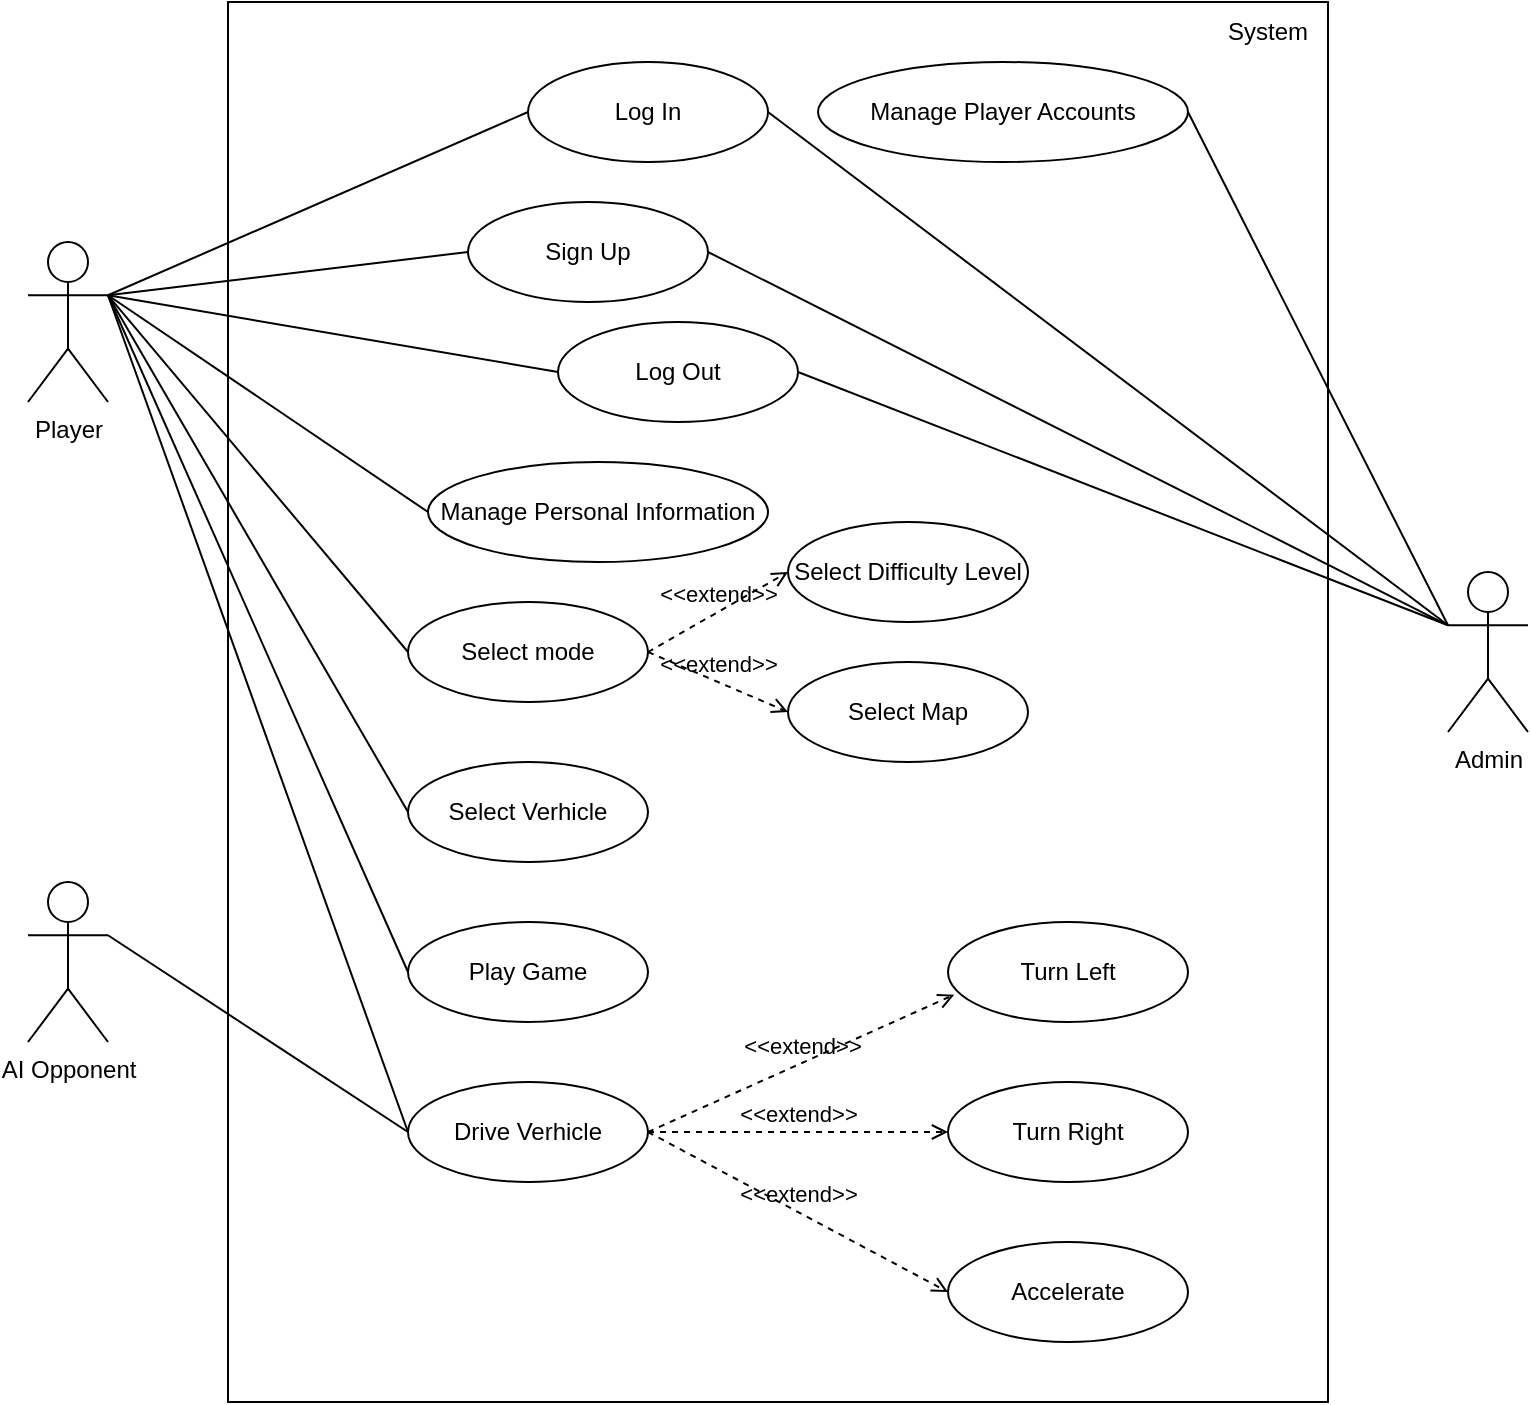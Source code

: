 <mxfile version="22.1.8" type="device">
  <diagram name="Page-1" id="JKAD8A5zQkZkKTpz77G4">
    <mxGraphModel dx="1037" dy="2249" grid="1" gridSize="10" guides="1" tooltips="1" connect="1" arrows="1" fold="1" page="1" pageScale="1" pageWidth="850" pageHeight="1100" math="0" shadow="0">
      <root>
        <mxCell id="0" />
        <mxCell id="1" parent="0" />
        <mxCell id="9R4JeA-Fv7_AUIsri1cz-4" value="" style="rounded=0;whiteSpace=wrap;html=1;" vertex="1" parent="1">
          <mxGeometry x="260" y="-210" width="550" height="700" as="geometry" />
        </mxCell>
        <mxCell id="9R4JeA-Fv7_AUIsri1cz-22" style="rounded=0;orthogonalLoop=1;jettySize=auto;html=1;entryX=0;entryY=0.5;entryDx=0;entryDy=0;endArrow=none;endFill=0;exitX=1;exitY=0.333;exitDx=0;exitDy=0;exitPerimeter=0;" edge="1" parent="1" source="9R4JeA-Fv7_AUIsri1cz-1" target="9R4JeA-Fv7_AUIsri1cz-11">
          <mxGeometry relative="1" as="geometry" />
        </mxCell>
        <mxCell id="9R4JeA-Fv7_AUIsri1cz-1" value="Player" style="shape=umlActor;verticalLabelPosition=bottom;verticalAlign=top;html=1;outlineConnect=0;" vertex="1" parent="1">
          <mxGeometry x="160" y="-90" width="40" height="80" as="geometry" />
        </mxCell>
        <mxCell id="9R4JeA-Fv7_AUIsri1cz-5" value="Log In" style="ellipse;whiteSpace=wrap;html=1;" vertex="1" parent="1">
          <mxGeometry x="410" y="-180" width="120" height="50" as="geometry" />
        </mxCell>
        <mxCell id="9R4JeA-Fv7_AUIsri1cz-6" value="Sign Up" style="ellipse;whiteSpace=wrap;html=1;" vertex="1" parent="1">
          <mxGeometry x="380" y="-110" width="120" height="50" as="geometry" />
        </mxCell>
        <mxCell id="9R4JeA-Fv7_AUIsri1cz-7" value="Log Out" style="ellipse;whiteSpace=wrap;html=1;" vertex="1" parent="1">
          <mxGeometry x="425" y="-50" width="120" height="50" as="geometry" />
        </mxCell>
        <mxCell id="9R4JeA-Fv7_AUIsri1cz-8" value="Select mode" style="ellipse;whiteSpace=wrap;html=1;" vertex="1" parent="1">
          <mxGeometry x="350" y="90" width="120" height="50" as="geometry" />
        </mxCell>
        <mxCell id="9R4JeA-Fv7_AUIsri1cz-9" value="Play Game" style="ellipse;whiteSpace=wrap;html=1;" vertex="1" parent="1">
          <mxGeometry x="350" y="250" width="120" height="50" as="geometry" />
        </mxCell>
        <mxCell id="9R4JeA-Fv7_AUIsri1cz-10" value="Manage Personal Information" style="ellipse;whiteSpace=wrap;html=1;" vertex="1" parent="1">
          <mxGeometry x="360" y="20" width="170" height="50" as="geometry" />
        </mxCell>
        <mxCell id="9R4JeA-Fv7_AUIsri1cz-11" value="Drive Verhicle" style="ellipse;whiteSpace=wrap;html=1;" vertex="1" parent="1">
          <mxGeometry x="350" y="330" width="120" height="50" as="geometry" />
        </mxCell>
        <mxCell id="9R4JeA-Fv7_AUIsri1cz-12" value="Select Difficulty Level" style="ellipse;whiteSpace=wrap;html=1;" vertex="1" parent="1">
          <mxGeometry x="540" y="50" width="120" height="50" as="geometry" />
        </mxCell>
        <mxCell id="9R4JeA-Fv7_AUIsri1cz-13" value="Select Verhicle" style="ellipse;whiteSpace=wrap;html=1;" vertex="1" parent="1">
          <mxGeometry x="350" y="170" width="120" height="50" as="geometry" />
        </mxCell>
        <mxCell id="9R4JeA-Fv7_AUIsri1cz-14" value="Turn Left" style="ellipse;whiteSpace=wrap;html=1;" vertex="1" parent="1">
          <mxGeometry x="620" y="250" width="120" height="50" as="geometry" />
        </mxCell>
        <mxCell id="9R4JeA-Fv7_AUIsri1cz-16" value="Turn Right" style="ellipse;whiteSpace=wrap;html=1;" vertex="1" parent="1">
          <mxGeometry x="620" y="330" width="120" height="50" as="geometry" />
        </mxCell>
        <mxCell id="9R4JeA-Fv7_AUIsri1cz-17" value="Accelerate" style="ellipse;whiteSpace=wrap;html=1;" vertex="1" parent="1">
          <mxGeometry x="620" y="410" width="120" height="50" as="geometry" />
        </mxCell>
        <mxCell id="9R4JeA-Fv7_AUIsri1cz-19" value="&amp;lt;&amp;lt;extend&amp;gt;&amp;gt;" style="html=1;verticalAlign=bottom;labelBackgroundColor=none;endArrow=open;endFill=0;dashed=1;rounded=0;exitX=1;exitY=0.5;exitDx=0;exitDy=0;entryX=0.026;entryY=0.727;entryDx=0;entryDy=0;entryPerimeter=0;" edge="1" parent="1" source="9R4JeA-Fv7_AUIsri1cz-11" target="9R4JeA-Fv7_AUIsri1cz-14">
          <mxGeometry width="160" relative="1" as="geometry">
            <mxPoint x="460" y="260" as="sourcePoint" />
            <mxPoint x="620" y="260" as="targetPoint" />
          </mxGeometry>
        </mxCell>
        <mxCell id="9R4JeA-Fv7_AUIsri1cz-20" value="&amp;lt;&amp;lt;extend&amp;gt;&amp;gt;" style="html=1;verticalAlign=bottom;labelBackgroundColor=none;endArrow=open;endFill=0;dashed=1;rounded=0;exitX=1;exitY=0.5;exitDx=0;exitDy=0;entryX=0;entryY=0.5;entryDx=0;entryDy=0;" edge="1" parent="1" source="9R4JeA-Fv7_AUIsri1cz-11" target="9R4JeA-Fv7_AUIsri1cz-16">
          <mxGeometry width="160" relative="1" as="geometry">
            <mxPoint x="480" y="365" as="sourcePoint" />
            <mxPoint x="533" y="306" as="targetPoint" />
          </mxGeometry>
        </mxCell>
        <mxCell id="9R4JeA-Fv7_AUIsri1cz-21" value="&amp;lt;&amp;lt;extend&amp;gt;&amp;gt;" style="html=1;verticalAlign=bottom;labelBackgroundColor=none;endArrow=open;endFill=0;dashed=1;rounded=0;exitX=1;exitY=0.5;exitDx=0;exitDy=0;entryX=0;entryY=0.5;entryDx=0;entryDy=0;" edge="1" parent="1" source="9R4JeA-Fv7_AUIsri1cz-11" target="9R4JeA-Fv7_AUIsri1cz-17">
          <mxGeometry width="160" relative="1" as="geometry">
            <mxPoint x="480" y="365" as="sourcePoint" />
            <mxPoint x="630" y="365" as="targetPoint" />
          </mxGeometry>
        </mxCell>
        <mxCell id="9R4JeA-Fv7_AUIsri1cz-24" style="rounded=0;orthogonalLoop=1;jettySize=auto;html=1;entryX=0;entryY=0.5;entryDx=0;entryDy=0;endArrow=none;endFill=0;exitX=1;exitY=0.333;exitDx=0;exitDy=0;exitPerimeter=0;" edge="1" parent="1" source="9R4JeA-Fv7_AUIsri1cz-1" target="9R4JeA-Fv7_AUIsri1cz-5">
          <mxGeometry relative="1" as="geometry">
            <mxPoint x="170" y="152" as="sourcePoint" />
            <mxPoint x="360" y="365" as="targetPoint" />
          </mxGeometry>
        </mxCell>
        <mxCell id="9R4JeA-Fv7_AUIsri1cz-25" style="rounded=0;orthogonalLoop=1;jettySize=auto;html=1;endArrow=none;endFill=0;exitX=1;exitY=0.333;exitDx=0;exitDy=0;exitPerimeter=0;entryX=0;entryY=0.5;entryDx=0;entryDy=0;" edge="1" parent="1" source="9R4JeA-Fv7_AUIsri1cz-1" target="9R4JeA-Fv7_AUIsri1cz-6">
          <mxGeometry relative="1" as="geometry">
            <mxPoint x="170" y="117" as="sourcePoint" />
            <mxPoint x="360" y="365" as="targetPoint" />
          </mxGeometry>
        </mxCell>
        <mxCell id="9R4JeA-Fv7_AUIsri1cz-26" style="rounded=0;orthogonalLoop=1;jettySize=auto;html=1;entryX=0;entryY=0.5;entryDx=0;entryDy=0;endArrow=none;endFill=0;exitX=1;exitY=0.333;exitDx=0;exitDy=0;exitPerimeter=0;" edge="1" parent="1" source="9R4JeA-Fv7_AUIsri1cz-1" target="9R4JeA-Fv7_AUIsri1cz-7">
          <mxGeometry relative="1" as="geometry">
            <mxPoint x="180" y="127" as="sourcePoint" />
            <mxPoint x="370" y="375" as="targetPoint" />
          </mxGeometry>
        </mxCell>
        <mxCell id="9R4JeA-Fv7_AUIsri1cz-27" style="rounded=0;orthogonalLoop=1;jettySize=auto;html=1;entryX=0;entryY=0.5;entryDx=0;entryDy=0;endArrow=none;endFill=0;exitX=1;exitY=0.333;exitDx=0;exitDy=0;exitPerimeter=0;" edge="1" parent="1" source="9R4JeA-Fv7_AUIsri1cz-1" target="9R4JeA-Fv7_AUIsri1cz-8">
          <mxGeometry relative="1" as="geometry">
            <mxPoint x="170" y="117" as="sourcePoint" />
            <mxPoint x="450" y="-45" as="targetPoint" />
          </mxGeometry>
        </mxCell>
        <mxCell id="9R4JeA-Fv7_AUIsri1cz-28" style="rounded=0;orthogonalLoop=1;jettySize=auto;html=1;entryX=0;entryY=0.5;entryDx=0;entryDy=0;endArrow=none;endFill=0;exitX=1;exitY=0.333;exitDx=0;exitDy=0;exitPerimeter=0;" edge="1" parent="1" source="9R4JeA-Fv7_AUIsri1cz-1" target="9R4JeA-Fv7_AUIsri1cz-9">
          <mxGeometry relative="1" as="geometry">
            <mxPoint x="160" y="100" as="sourcePoint" />
            <mxPoint x="360" y="365" as="targetPoint" />
          </mxGeometry>
        </mxCell>
        <mxCell id="9R4JeA-Fv7_AUIsri1cz-29" style="rounded=0;orthogonalLoop=1;jettySize=auto;html=1;entryX=0;entryY=0.5;entryDx=0;entryDy=0;endArrow=none;endFill=0;exitX=1;exitY=0.333;exitDx=0;exitDy=0;exitPerimeter=0;" edge="1" parent="1" source="9R4JeA-Fv7_AUIsri1cz-1" target="9R4JeA-Fv7_AUIsri1cz-13">
          <mxGeometry relative="1" as="geometry">
            <mxPoint x="170" y="117" as="sourcePoint" />
            <mxPoint x="360" y="275" as="targetPoint" />
          </mxGeometry>
        </mxCell>
        <mxCell id="9R4JeA-Fv7_AUIsri1cz-30" value="Select Map" style="ellipse;whiteSpace=wrap;html=1;" vertex="1" parent="1">
          <mxGeometry x="540" y="120" width="120" height="50" as="geometry" />
        </mxCell>
        <mxCell id="9R4JeA-Fv7_AUIsri1cz-31" value="&amp;lt;&amp;lt;extend&amp;gt;&amp;gt;" style="html=1;verticalAlign=bottom;labelBackgroundColor=none;endArrow=open;endFill=0;dashed=1;rounded=0;exitX=1;exitY=0.5;exitDx=0;exitDy=0;entryX=0;entryY=0.5;entryDx=0;entryDy=0;" edge="1" parent="1" source="9R4JeA-Fv7_AUIsri1cz-8" target="9R4JeA-Fv7_AUIsri1cz-12">
          <mxGeometry width="160" relative="1" as="geometry">
            <mxPoint x="480" y="365" as="sourcePoint" />
            <mxPoint x="633" y="296" as="targetPoint" />
          </mxGeometry>
        </mxCell>
        <mxCell id="9R4JeA-Fv7_AUIsri1cz-32" value="&amp;lt;&amp;lt;extend&amp;gt;&amp;gt;" style="html=1;verticalAlign=bottom;labelBackgroundColor=none;endArrow=open;endFill=0;dashed=1;rounded=0;exitX=1;exitY=0.5;exitDx=0;exitDy=0;entryX=0;entryY=0.5;entryDx=0;entryDy=0;" edge="1" parent="1" source="9R4JeA-Fv7_AUIsri1cz-8" target="9R4JeA-Fv7_AUIsri1cz-30">
          <mxGeometry width="160" relative="1" as="geometry">
            <mxPoint x="480" y="125" as="sourcePoint" />
            <mxPoint x="550" y="85" as="targetPoint" />
          </mxGeometry>
        </mxCell>
        <mxCell id="9R4JeA-Fv7_AUIsri1cz-33" style="rounded=0;orthogonalLoop=1;jettySize=auto;html=1;entryX=0;entryY=0.5;entryDx=0;entryDy=0;endArrow=none;endFill=0;exitX=1;exitY=0.333;exitDx=0;exitDy=0;exitPerimeter=0;" edge="1" parent="1" source="9R4JeA-Fv7_AUIsri1cz-1" target="9R4JeA-Fv7_AUIsri1cz-10">
          <mxGeometry relative="1" as="geometry">
            <mxPoint x="210" y="112" as="sourcePoint" />
            <mxPoint x="450" y="-45" as="targetPoint" />
          </mxGeometry>
        </mxCell>
        <mxCell id="9R4JeA-Fv7_AUIsri1cz-34" value="Admin&lt;br&gt;" style="shape=umlActor;verticalLabelPosition=bottom;verticalAlign=top;html=1;outlineConnect=0;" vertex="1" parent="1">
          <mxGeometry x="870" y="75" width="40" height="80" as="geometry" />
        </mxCell>
        <mxCell id="9R4JeA-Fv7_AUIsri1cz-37" style="rounded=0;orthogonalLoop=1;jettySize=auto;html=1;endArrow=none;endFill=0;exitX=1;exitY=0.5;exitDx=0;exitDy=0;entryX=0;entryY=0.333;entryDx=0;entryDy=0;entryPerimeter=0;" edge="1" parent="1" source="9R4JeA-Fv7_AUIsri1cz-5" target="9R4JeA-Fv7_AUIsri1cz-34">
          <mxGeometry relative="1" as="geometry">
            <mxPoint x="210" y="112" as="sourcePoint" />
            <mxPoint x="480" y="-115" as="targetPoint" />
          </mxGeometry>
        </mxCell>
        <mxCell id="9R4JeA-Fv7_AUIsri1cz-38" style="rounded=0;orthogonalLoop=1;jettySize=auto;html=1;endArrow=none;endFill=0;exitX=1;exitY=0.5;exitDx=0;exitDy=0;entryX=0;entryY=0.333;entryDx=0;entryDy=0;entryPerimeter=0;" edge="1" parent="1" source="9R4JeA-Fv7_AUIsri1cz-6" target="9R4JeA-Fv7_AUIsri1cz-34">
          <mxGeometry relative="1" as="geometry">
            <mxPoint x="600" y="-155" as="sourcePoint" />
            <mxPoint x="890" y="112" as="targetPoint" />
          </mxGeometry>
        </mxCell>
        <mxCell id="9R4JeA-Fv7_AUIsri1cz-39" style="rounded=0;orthogonalLoop=1;jettySize=auto;html=1;endArrow=none;endFill=0;exitX=1;exitY=0.5;exitDx=0;exitDy=0;entryX=0;entryY=0.333;entryDx=0;entryDy=0;entryPerimeter=0;" edge="1" parent="1" source="9R4JeA-Fv7_AUIsri1cz-7" target="9R4JeA-Fv7_AUIsri1cz-34">
          <mxGeometry relative="1" as="geometry">
            <mxPoint x="600" y="-85" as="sourcePoint" />
            <mxPoint x="890" y="112" as="targetPoint" />
          </mxGeometry>
        </mxCell>
        <mxCell id="9R4JeA-Fv7_AUIsri1cz-42" value="Manage Player Accounts" style="ellipse;whiteSpace=wrap;html=1;" vertex="1" parent="1">
          <mxGeometry x="555" y="-180" width="185" height="50" as="geometry" />
        </mxCell>
        <mxCell id="9R4JeA-Fv7_AUIsri1cz-43" style="rounded=0;orthogonalLoop=1;jettySize=auto;html=1;endArrow=none;endFill=0;exitX=1;exitY=0.5;exitDx=0;exitDy=0;entryX=0;entryY=0.333;entryDx=0;entryDy=0;entryPerimeter=0;" edge="1" parent="1" source="9R4JeA-Fv7_AUIsri1cz-42" target="9R4JeA-Fv7_AUIsri1cz-34">
          <mxGeometry relative="1" as="geometry">
            <mxPoint x="485" y="-145" as="sourcePoint" />
            <mxPoint x="890" y="112" as="targetPoint" />
          </mxGeometry>
        </mxCell>
        <mxCell id="9R4JeA-Fv7_AUIsri1cz-45" value="System" style="text;html=1;strokeColor=none;fillColor=none;align=center;verticalAlign=middle;whiteSpace=wrap;rounded=0;" vertex="1" parent="1">
          <mxGeometry x="750" y="-210" width="60" height="30" as="geometry" />
        </mxCell>
        <mxCell id="9R4JeA-Fv7_AUIsri1cz-47" value="AI Opponent" style="shape=umlActor;verticalLabelPosition=bottom;verticalAlign=top;html=1;outlineConnect=0;" vertex="1" parent="1">
          <mxGeometry x="160" y="230" width="40" height="80" as="geometry" />
        </mxCell>
        <mxCell id="9R4JeA-Fv7_AUIsri1cz-48" style="rounded=0;orthogonalLoop=1;jettySize=auto;html=1;entryX=0;entryY=0.5;entryDx=0;entryDy=0;endArrow=none;endFill=0;exitX=1;exitY=0.333;exitDx=0;exitDy=0;exitPerimeter=0;" edge="1" parent="1" source="9R4JeA-Fv7_AUIsri1cz-47" target="9R4JeA-Fv7_AUIsri1cz-11">
          <mxGeometry relative="1" as="geometry">
            <mxPoint x="210" y="-53" as="sourcePoint" />
            <mxPoint x="360" y="365" as="targetPoint" />
          </mxGeometry>
        </mxCell>
      </root>
    </mxGraphModel>
  </diagram>
</mxfile>
